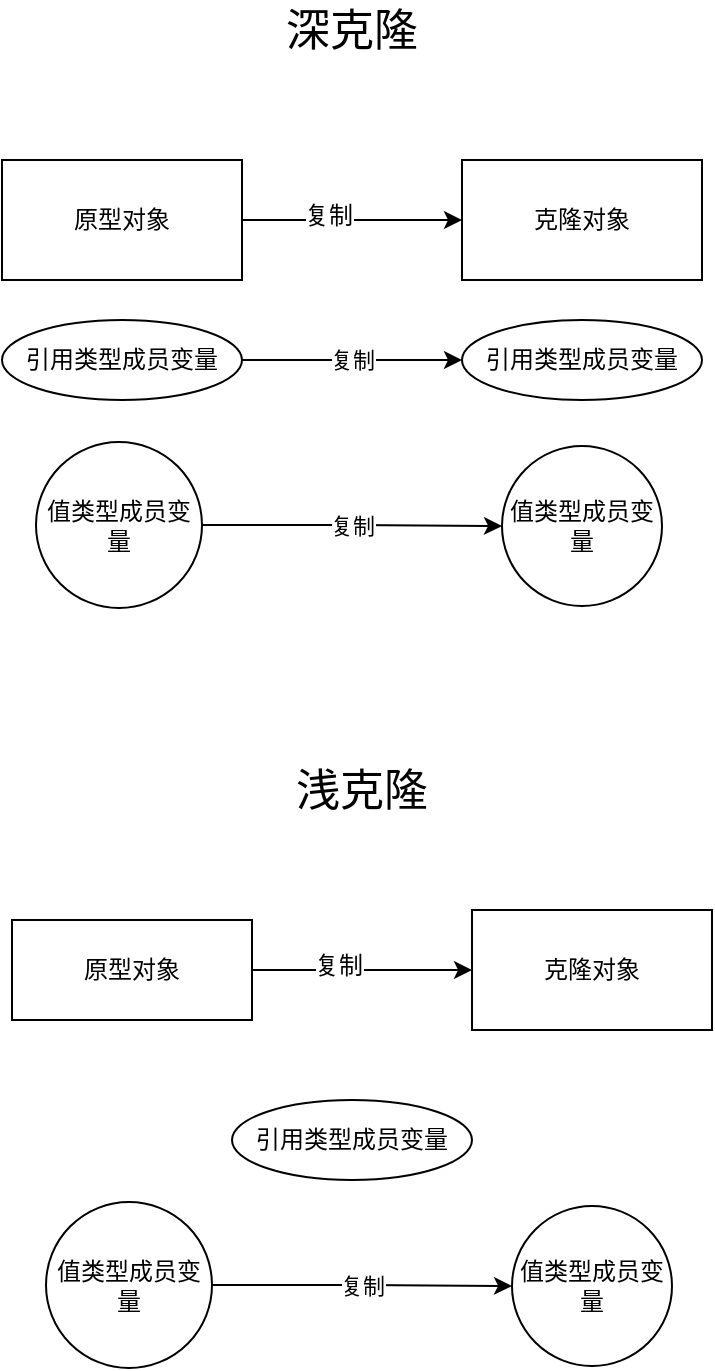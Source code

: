 <mxfile pages="1" version="11.2.4" type="github"><diagram id="oBGaTYBctRDaTxUkLqV7" name="第 1 页"><mxGraphModel dx="586" dy="663" grid="1" gridSize="10" guides="1" tooltips="1" connect="1" arrows="1" fold="1" page="1" pageScale="1" pageWidth="827" pageHeight="1169" math="0" shadow="0"><root><mxCell id="0"/><mxCell id="1" parent="0"/><mxCell id="XTs0_ids4qlzBPoWMaoG-1" value="" style="group;" vertex="1" connectable="0" parent="1"><mxGeometry x="70" y="80" width="350" height="304" as="geometry"/></mxCell><mxCell id="vT3SQiF590vqKSPGFlhw-1" value="&lt;font style=&quot;font-size: 22px&quot;&gt;深克隆&lt;/font&gt;" style="text;html=1;resizable=0;points=[];autosize=1;align=left;verticalAlign=top;spacingTop=-4;" parent="XTs0_ids4qlzBPoWMaoG-1" vertex="1"><mxGeometry x="140" width="80" height="20" as="geometry"/></mxCell><mxCell id="vT3SQiF590vqKSPGFlhw-2" value="引用类型成员变量" style="ellipse;whiteSpace=wrap;html=1;" parent="XTs0_ids4qlzBPoWMaoG-1" vertex="1"><mxGeometry y="160" width="120" height="40" as="geometry"/></mxCell><mxCell id="vT3SQiF590vqKSPGFlhw-3" value="引用类型成员变量" style="ellipse;whiteSpace=wrap;html=1;" parent="XTs0_ids4qlzBPoWMaoG-1" vertex="1"><mxGeometry x="230" y="160" width="120" height="40" as="geometry"/></mxCell><mxCell id="vT3SQiF590vqKSPGFlhw-13" value="复制" style="edgeStyle=orthogonalEdgeStyle;rounded=0;orthogonalLoop=1;jettySize=auto;html=1;entryX=0;entryY=0.5;entryDx=0;entryDy=0;" parent="XTs0_ids4qlzBPoWMaoG-1" source="vT3SQiF590vqKSPGFlhw-2" target="vT3SQiF590vqKSPGFlhw-3" edge="1"><mxGeometry relative="1" as="geometry"/></mxCell><mxCell id="vT3SQiF590vqKSPGFlhw-5" value="原型对象&lt;span style=&quot;font-family: &amp;#34;helvetica&amp;#34; , &amp;#34;arial&amp;#34; , sans-serif ; font-size: 0px ; white-space: nowrap&quot;&gt;%3CmxGraphModel%3E%3Croot%3E%3CmxCell%20id%3D%220%22%2F%3E%3CmxCell%20id%3D%221%22%20parent%3D%220%22%2F%3E%3CmxCell%20id%3D%222%22%20value%3D%22%E5%8E%9F%E5%9E%8B%E5%AF%B9%E8%B1%A1%22%20style%3D%22ellipse%3BwhiteSpace%3Dwrap%3Bhtml%3D1%3B%22%20vertex%3D%221%22%20parent%3D%221%22%3E%3CmxGeometry%20x%3D%2260%22%20y%3D%22140%22%20width%3D%22120%22%20height%3D%2280%22%20as%3D%22geometry%22%2F%3E%3C%2FmxCell%3E%3C%2Froot%3E%3C%2FmxGraphModel%3E&lt;/span&gt;" style="rounded=0;whiteSpace=wrap;html=1;" parent="XTs0_ids4qlzBPoWMaoG-1" vertex="1"><mxGeometry y="80" width="120" height="60" as="geometry"/></mxCell><mxCell id="vT3SQiF590vqKSPGFlhw-7" value="克隆对象" style="rounded=0;whiteSpace=wrap;html=1;" parent="XTs0_ids4qlzBPoWMaoG-1" vertex="1"><mxGeometry x="230" y="80" width="120" height="60" as="geometry"/></mxCell><mxCell id="vT3SQiF590vqKSPGFlhw-12" style="edgeStyle=orthogonalEdgeStyle;rounded=0;orthogonalLoop=1;jettySize=auto;html=1;entryX=0;entryY=0.5;entryDx=0;entryDy=0;" parent="XTs0_ids4qlzBPoWMaoG-1" source="vT3SQiF590vqKSPGFlhw-5" target="vT3SQiF590vqKSPGFlhw-7" edge="1"><mxGeometry relative="1" as="geometry"/></mxCell><mxCell id="vT3SQiF590vqKSPGFlhw-16" value="复制" style="text;html=1;resizable=0;points=[];align=center;verticalAlign=middle;labelBackgroundColor=#ffffff;" parent="vT3SQiF590vqKSPGFlhw-12" vertex="1" connectable="0"><mxGeometry x="-0.218" y="2" relative="1" as="geometry"><mxPoint as="offset"/></mxGeometry></mxCell><mxCell id="vT3SQiF590vqKSPGFlhw-9" value="值类型成员变量" style="ellipse;whiteSpace=wrap;html=1;aspect=fixed;" parent="XTs0_ids4qlzBPoWMaoG-1" vertex="1"><mxGeometry x="17" y="221" width="83" height="83" as="geometry"/></mxCell><mxCell id="vT3SQiF590vqKSPGFlhw-11" value="值类型成员变量" style="ellipse;whiteSpace=wrap;html=1;aspect=fixed;" parent="XTs0_ids4qlzBPoWMaoG-1" vertex="1"><mxGeometry x="250" y="223" width="80" height="80" as="geometry"/></mxCell><mxCell id="vT3SQiF590vqKSPGFlhw-15" value="复制" style="edgeStyle=orthogonalEdgeStyle;rounded=0;orthogonalLoop=1;jettySize=auto;html=1;entryX=0;entryY=0.5;entryDx=0;entryDy=0;" parent="XTs0_ids4qlzBPoWMaoG-1" source="vT3SQiF590vqKSPGFlhw-9" target="vT3SQiF590vqKSPGFlhw-11" edge="1"><mxGeometry relative="1" as="geometry"/></mxCell><mxCell id="XTs0_ids4qlzBPoWMaoG-2" value="" style="group" vertex="1" connectable="0" parent="1"><mxGeometry x="75" y="460" width="350" height="304" as="geometry"/></mxCell><mxCell id="vT3SQiF590vqKSPGFlhw-17" value="&lt;span style=&quot;font-size: 22px&quot;&gt;浅克隆&lt;/span&gt;" style="text;html=1;resizable=0;points=[];autosize=1;align=left;verticalAlign=top;spacingTop=-4;" parent="XTs0_ids4qlzBPoWMaoG-2" vertex="1"><mxGeometry x="140" width="80" height="20" as="geometry"/></mxCell><mxCell id="vT3SQiF590vqKSPGFlhw-19" value="引用类型成员变量" style="ellipse;whiteSpace=wrap;html=1;" parent="XTs0_ids4qlzBPoWMaoG-2" vertex="1"><mxGeometry x="110" y="170" width="120" height="40" as="geometry"/></mxCell><mxCell id="vT3SQiF590vqKSPGFlhw-23" value="原型对象&lt;span style=&quot;font-family: &amp;#34;helvetica&amp;#34; , &amp;#34;arial&amp;#34; , sans-serif ; font-size: 0px ; white-space: nowrap&quot;&gt;%3CmxGraphModel%3E%3Croot%3E%3CmxCell%20id%3D%220%22%2F%3E%3CmxCell%20id%3D%221%22%20parent%3D%220%22%2F%3E%3CmxCell%20id%3D%222%22%20value%3D%22%E5%8E%9F%E5%9E%8B%E5%AF%B9%E8%B1%A1%22%20style%3D%22ellipse%3BwhiteSpace%3Dwrap%3Bhtml%3D1%3B%22%20vertex%3D%221%22%20parent%3D%221%22%3E%3CmxGeometry%20x%3D%2260%22%20y%3D%22140%22%20width%3D%22120%22%20height%3D%2280%22%20as%3D%22geometry%22%2F%3E%3C%2FmxCell%3E%3C%2Froot%3E%3C%2FmxGraphModel%3E&lt;/span&gt;" style="rounded=0;whiteSpace=wrap;html=1;" parent="XTs0_ids4qlzBPoWMaoG-2" vertex="1"><mxGeometry y="80" width="120" height="50" as="geometry"/></mxCell><mxCell id="vT3SQiF590vqKSPGFlhw-24" value="克隆对象" style="rounded=0;whiteSpace=wrap;html=1;" parent="XTs0_ids4qlzBPoWMaoG-2" vertex="1"><mxGeometry x="230" y="75" width="120" height="60" as="geometry"/></mxCell><mxCell id="vT3SQiF590vqKSPGFlhw-21" style="edgeStyle=orthogonalEdgeStyle;rounded=0;orthogonalLoop=1;jettySize=auto;html=1;entryX=0;entryY=0.5;entryDx=0;entryDy=0;" parent="XTs0_ids4qlzBPoWMaoG-2" source="vT3SQiF590vqKSPGFlhw-23" target="vT3SQiF590vqKSPGFlhw-24" edge="1"><mxGeometry relative="1" as="geometry"/></mxCell><mxCell id="vT3SQiF590vqKSPGFlhw-22" value="复制" style="text;html=1;resizable=0;points=[];align=center;verticalAlign=middle;labelBackgroundColor=#ffffff;" parent="vT3SQiF590vqKSPGFlhw-21" vertex="1" connectable="0"><mxGeometry x="-0.218" y="2" relative="1" as="geometry"><mxPoint as="offset"/></mxGeometry></mxCell><mxCell id="vT3SQiF590vqKSPGFlhw-26" value="值类型成员变量" style="ellipse;whiteSpace=wrap;html=1;aspect=fixed;" parent="XTs0_ids4qlzBPoWMaoG-2" vertex="1"><mxGeometry x="17" y="221" width="83" height="83" as="geometry"/></mxCell><mxCell id="vT3SQiF590vqKSPGFlhw-27" value="值类型成员变量" style="ellipse;whiteSpace=wrap;html=1;aspect=fixed;" parent="XTs0_ids4qlzBPoWMaoG-2" vertex="1"><mxGeometry x="250" y="223" width="80" height="80" as="geometry"/></mxCell><mxCell id="vT3SQiF590vqKSPGFlhw-25" value="复制" style="edgeStyle=orthogonalEdgeStyle;rounded=0;orthogonalLoop=1;jettySize=auto;html=1;entryX=0;entryY=0.5;entryDx=0;entryDy=0;" parent="XTs0_ids4qlzBPoWMaoG-2" source="vT3SQiF590vqKSPGFlhw-26" target="vT3SQiF590vqKSPGFlhw-27" edge="1"><mxGeometry relative="1" as="geometry"/></mxCell></root></mxGraphModel></diagram></mxfile>